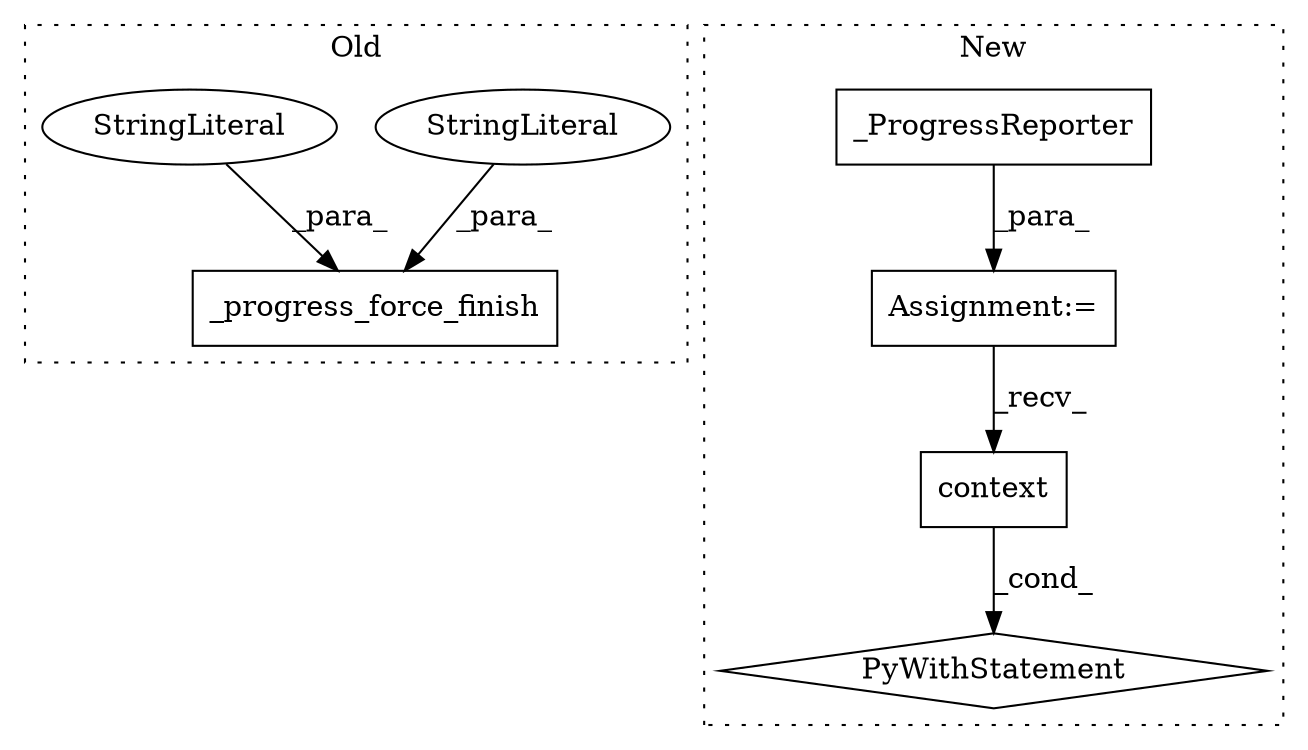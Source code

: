 digraph G {
subgraph cluster0 {
1 [label="_progress_force_finish" a="32" s="3622,3658" l="23,1" shape="box"];
5 [label="StringLiteral" a="45" s="3652" l="6" shape="ellipse"];
6 [label="StringLiteral" a="45" s="3645" l="6" shape="ellipse"];
label = "Old";
style="dotted";
}
subgraph cluster1 {
2 [label="context" a="32" s="3693" l="9" shape="box"];
3 [label="_ProgressReporter" a="32" s="3655" l="19" shape="box"];
4 [label="PyWithStatement" a="104" s="3680,3702" l="10,2" shape="diamond"];
7 [label="Assignment:=" a="7" s="3654" l="1" shape="box"];
label = "New";
style="dotted";
}
2 -> 4 [label="_cond_"];
3 -> 7 [label="_para_"];
5 -> 1 [label="_para_"];
6 -> 1 [label="_para_"];
7 -> 2 [label="_recv_"];
}